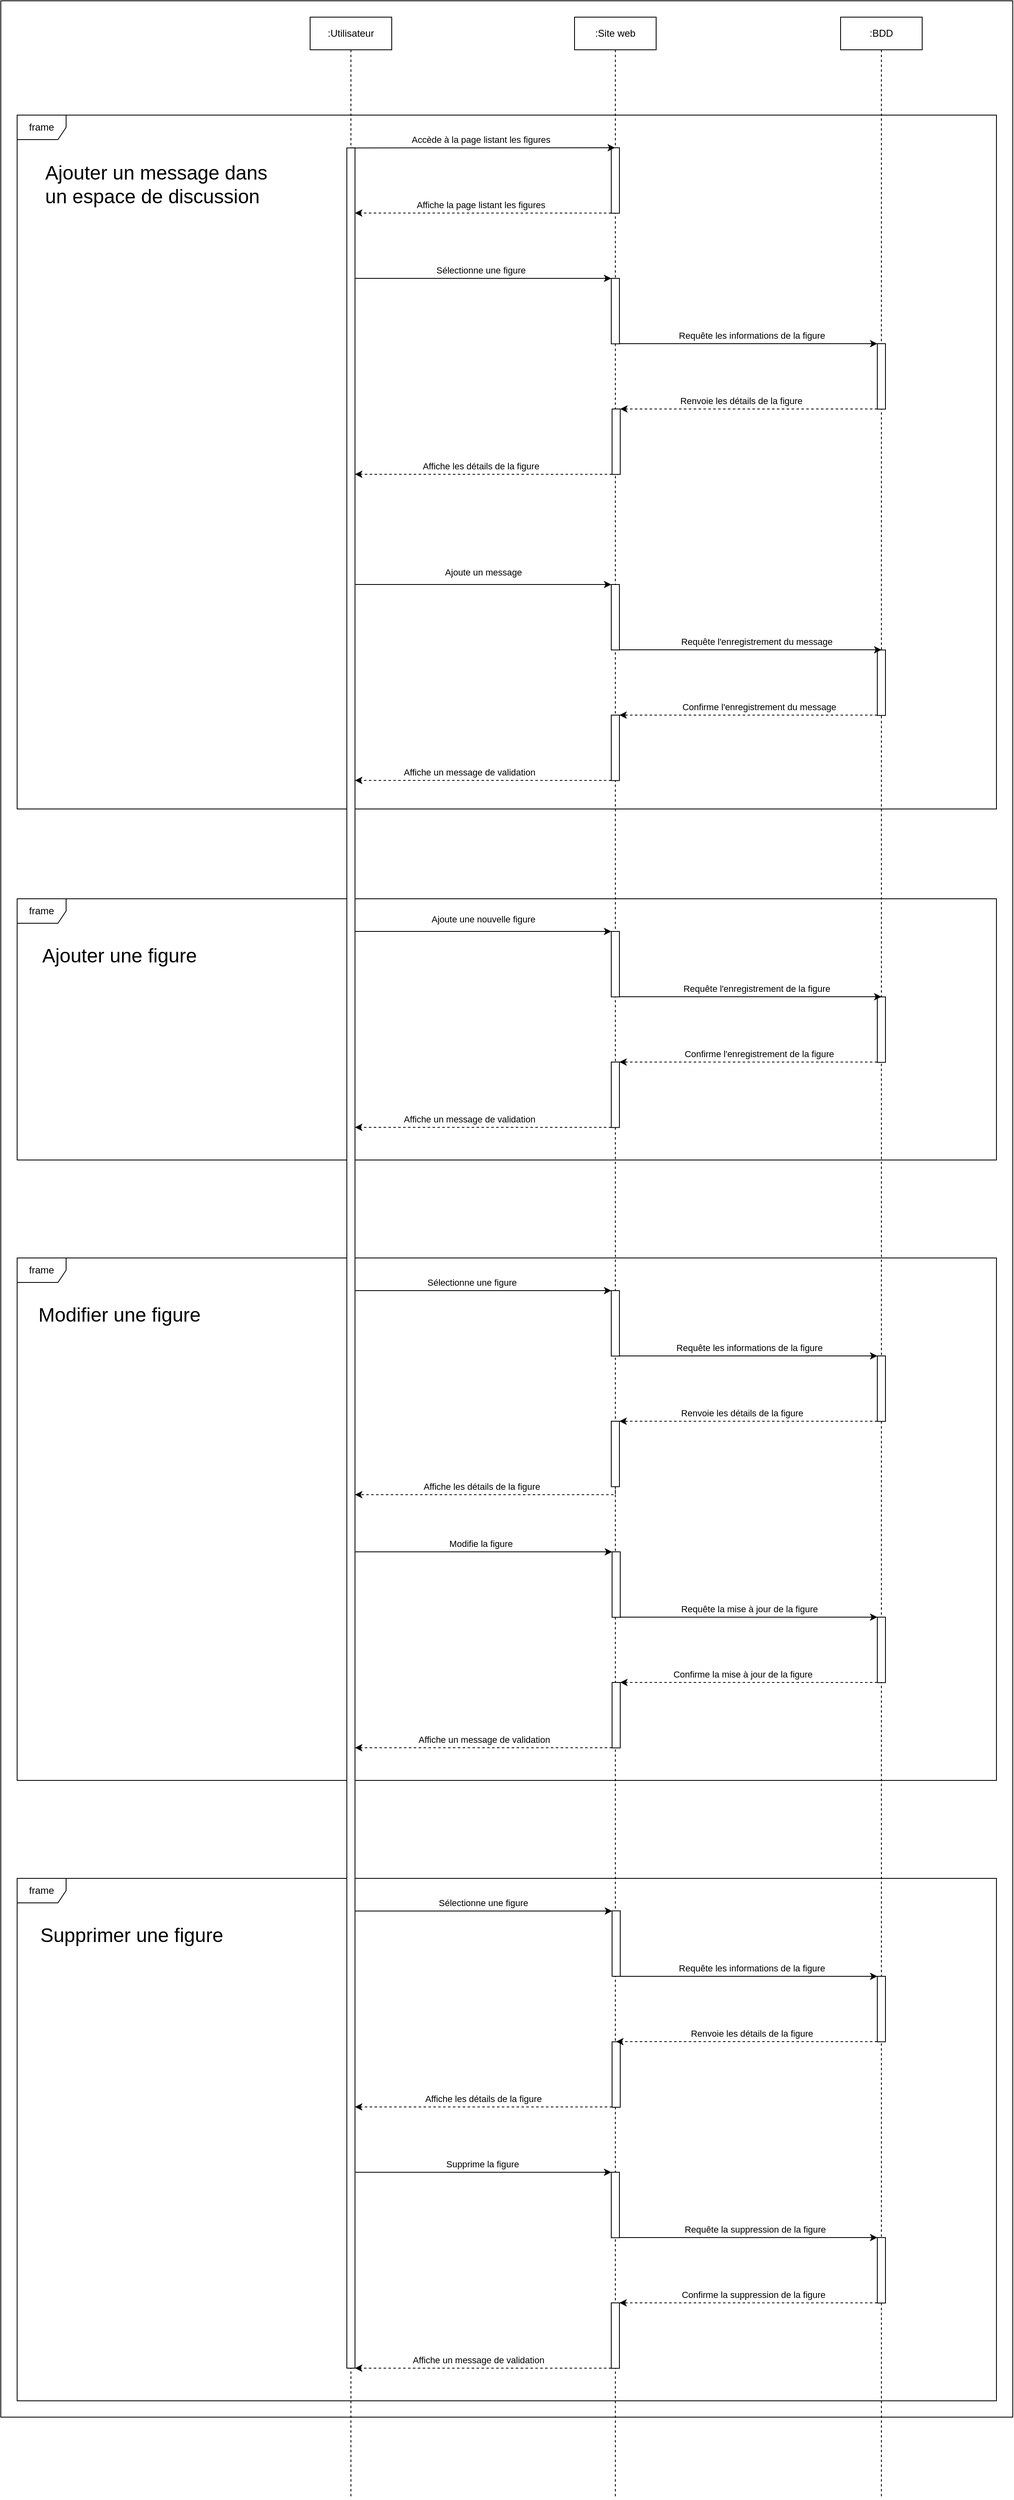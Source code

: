 <mxfile version="21.5.2" type="device">
  <diagram name="Page-1" id="AlQgFYiAesxGKjzgry_K">
    <mxGraphModel dx="1948" dy="598" grid="1" gridSize="10" guides="1" tooltips="1" connect="1" arrows="1" fold="1" page="1" pageScale="1" pageWidth="827" pageHeight="1169" math="0" shadow="0">
      <root>
        <mxCell id="0" />
        <mxCell id="1" parent="0" />
        <mxCell id="q1P370LqQ6XQnhw_d_2Z-51" value="" style="rounded=0;whiteSpace=wrap;html=1;movable=1;resizable=1;rotatable=1;deletable=1;editable=1;locked=0;connectable=1;labelBackgroundColor=none;" vertex="1" parent="1">
          <mxGeometry x="-340" y="180" width="1240" height="2960" as="geometry" />
        </mxCell>
        <mxCell id="VzBomBVX7HgXpCq8d6OW-28" value=":Site web" style="shape=umlLifeline;perimeter=lifelinePerimeter;whiteSpace=wrap;html=1;container=1;dropTarget=0;collapsible=0;recursiveResize=0;outlineConnect=0;portConstraint=eastwest;newEdgeStyle={&quot;edgeStyle&quot;:&quot;elbowEdgeStyle&quot;,&quot;elbow&quot;:&quot;vertical&quot;,&quot;curved&quot;:0,&quot;rounded&quot;:0};" parent="1" vertex="1">
          <mxGeometry x="363" y="200" width="100" height="3040" as="geometry" />
        </mxCell>
        <mxCell id="VzBomBVX7HgXpCq8d6OW-47" value="" style="html=1;points=[];perimeter=orthogonalPerimeter;outlineConnect=0;targetShapes=umlLifeline;portConstraint=eastwest;newEdgeStyle={&quot;edgeStyle&quot;:&quot;elbowEdgeStyle&quot;,&quot;elbow&quot;:&quot;vertical&quot;,&quot;curved&quot;:0,&quot;rounded&quot;:0};" parent="VzBomBVX7HgXpCq8d6OW-28" vertex="1">
          <mxGeometry x="45" y="160" width="10" height="80.2" as="geometry" />
        </mxCell>
        <mxCell id="K-DtrOPmyeC8XMphnXIH-2" value="" style="html=1;points=[];perimeter=orthogonalPerimeter;outlineConnect=0;targetShapes=umlLifeline;portConstraint=eastwest;newEdgeStyle={&quot;edgeStyle&quot;:&quot;elbowEdgeStyle&quot;,&quot;elbow&quot;:&quot;vertical&quot;,&quot;curved&quot;:0,&quot;rounded&quot;:0};" parent="VzBomBVX7HgXpCq8d6OW-28" vertex="1">
          <mxGeometry x="45" y="320" width="10" height="80.2" as="geometry" />
        </mxCell>
        <mxCell id="drv3APGmW7GYEXX_s7Kb-21" value="" style="html=1;points=[];perimeter=orthogonalPerimeter;outlineConnect=0;targetShapes=umlLifeline;portConstraint=eastwest;newEdgeStyle={&quot;edgeStyle&quot;:&quot;elbowEdgeStyle&quot;,&quot;elbow&quot;:&quot;vertical&quot;,&quot;curved&quot;:0,&quot;rounded&quot;:0};" parent="VzBomBVX7HgXpCq8d6OW-28" vertex="1">
          <mxGeometry x="45" y="695" width="10" height="80.2" as="geometry" />
        </mxCell>
        <mxCell id="drv3APGmW7GYEXX_s7Kb-27" value="" style="html=1;points=[];perimeter=orthogonalPerimeter;outlineConnect=0;targetShapes=umlLifeline;portConstraint=eastwest;newEdgeStyle={&quot;edgeStyle&quot;:&quot;elbowEdgeStyle&quot;,&quot;elbow&quot;:&quot;vertical&quot;,&quot;curved&quot;:0,&quot;rounded&quot;:0};" parent="VzBomBVX7HgXpCq8d6OW-28" vertex="1">
          <mxGeometry x="45" y="855" width="10" height="80.2" as="geometry" />
        </mxCell>
        <mxCell id="Kt3bTRJJ_USKNN57myqg-8" value="" style="html=1;points=[];perimeter=orthogonalPerimeter;outlineConnect=0;targetShapes=umlLifeline;portConstraint=eastwest;newEdgeStyle={&quot;edgeStyle&quot;:&quot;elbowEdgeStyle&quot;,&quot;elbow&quot;:&quot;vertical&quot;,&quot;curved&quot;:0,&quot;rounded&quot;:0};" parent="VzBomBVX7HgXpCq8d6OW-28" vertex="1">
          <mxGeometry x="46" y="480" width="10" height="80.2" as="geometry" />
        </mxCell>
        <mxCell id="drv3APGmW7GYEXX_s7Kb-1" value=":BDD" style="shape=umlLifeline;perimeter=lifelinePerimeter;whiteSpace=wrap;html=1;container=1;dropTarget=0;collapsible=0;recursiveResize=0;outlineConnect=0;portConstraint=eastwest;newEdgeStyle={&quot;edgeStyle&quot;:&quot;elbowEdgeStyle&quot;,&quot;elbow&quot;:&quot;vertical&quot;,&quot;curved&quot;:0,&quot;rounded&quot;:0};" parent="1" vertex="1">
          <mxGeometry x="689" y="200" width="100" height="3040" as="geometry" />
        </mxCell>
        <mxCell id="drv3APGmW7GYEXX_s7Kb-24" value="" style="html=1;points=[];perimeter=orthogonalPerimeter;outlineConnect=0;targetShapes=umlLifeline;portConstraint=eastwest;newEdgeStyle={&quot;edgeStyle&quot;:&quot;elbowEdgeStyle&quot;,&quot;elbow&quot;:&quot;vertical&quot;,&quot;curved&quot;:0,&quot;rounded&quot;:0};" parent="drv3APGmW7GYEXX_s7Kb-1" vertex="1">
          <mxGeometry x="45" y="775.2" width="10" height="80.2" as="geometry" />
        </mxCell>
        <mxCell id="Kt3bTRJJ_USKNN57myqg-5" value="" style="html=1;points=[];perimeter=orthogonalPerimeter;outlineConnect=0;targetShapes=umlLifeline;portConstraint=eastwest;newEdgeStyle={&quot;edgeStyle&quot;:&quot;elbowEdgeStyle&quot;,&quot;elbow&quot;:&quot;vertical&quot;,&quot;curved&quot;:0,&quot;rounded&quot;:0};" parent="drv3APGmW7GYEXX_s7Kb-1" vertex="1">
          <mxGeometry x="45" y="400" width="10" height="80.2" as="geometry" />
        </mxCell>
        <mxCell id="q1P370LqQ6XQnhw_d_2Z-1" value="" style="html=1;points=[];perimeter=orthogonalPerimeter;outlineConnect=0;targetShapes=umlLifeline;portConstraint=eastwest;newEdgeStyle={&quot;edgeStyle&quot;:&quot;elbowEdgeStyle&quot;,&quot;elbow&quot;:&quot;vertical&quot;,&quot;curved&quot;:0,&quot;rounded&quot;:0};" vertex="1" parent="drv3APGmW7GYEXX_s7Kb-1">
          <mxGeometry x="-281" y="1120" width="10" height="80.2" as="geometry" />
        </mxCell>
        <mxCell id="q1P370LqQ6XQnhw_d_2Z-2" value="" style="html=1;points=[];perimeter=orthogonalPerimeter;outlineConnect=0;targetShapes=umlLifeline;portConstraint=eastwest;newEdgeStyle={&quot;edgeStyle&quot;:&quot;elbowEdgeStyle&quot;,&quot;elbow&quot;:&quot;vertical&quot;,&quot;curved&quot;:0,&quot;rounded&quot;:0};" vertex="1" parent="drv3APGmW7GYEXX_s7Kb-1">
          <mxGeometry x="-281" y="1280" width="10" height="80.2" as="geometry" />
        </mxCell>
        <mxCell id="q1P370LqQ6XQnhw_d_2Z-7" value="" style="html=1;points=[];perimeter=orthogonalPerimeter;outlineConnect=0;targetShapes=umlLifeline;portConstraint=eastwest;newEdgeStyle={&quot;edgeStyle&quot;:&quot;elbowEdgeStyle&quot;,&quot;elbow&quot;:&quot;vertical&quot;,&quot;curved&quot;:0,&quot;rounded&quot;:0};" vertex="1" parent="drv3APGmW7GYEXX_s7Kb-1">
          <mxGeometry x="45" y="1200.2" width="10" height="80.2" as="geometry" />
        </mxCell>
        <mxCell id="q1P370LqQ6XQnhw_d_2Z-10" style="edgeStyle=elbowEdgeStyle;rounded=0;orthogonalLoop=1;jettySize=auto;html=1;elbow=vertical;curved=0;" edge="1" parent="drv3APGmW7GYEXX_s7Kb-1" target="q1P370LqQ6XQnhw_d_2Z-1">
          <mxGeometry relative="1" as="geometry">
            <mxPoint x="-595" y="1120" as="sourcePoint" />
            <Array as="points">
              <mxPoint x="-410" y="1120" />
            </Array>
          </mxGeometry>
        </mxCell>
        <mxCell id="q1P370LqQ6XQnhw_d_2Z-11" value="Ajoute une nouvelle figure" style="edgeLabel;html=1;align=center;verticalAlign=middle;resizable=0;points=[];" vertex="1" connectable="0" parent="q1P370LqQ6XQnhw_d_2Z-10">
          <mxGeometry x="-0.245" y="-1" relative="1" as="geometry">
            <mxPoint x="38" y="-16" as="offset" />
          </mxGeometry>
        </mxCell>
        <mxCell id="q1P370LqQ6XQnhw_d_2Z-12" style="edgeStyle=elbowEdgeStyle;rounded=0;orthogonalLoop=1;jettySize=auto;html=1;elbow=vertical;curved=0;" edge="1" parent="drv3APGmW7GYEXX_s7Kb-1" source="q1P370LqQ6XQnhw_d_2Z-1" target="q1P370LqQ6XQnhw_d_2Z-7">
          <mxGeometry relative="1" as="geometry">
            <Array as="points">
              <mxPoint x="-90" y="1200" />
            </Array>
          </mxGeometry>
        </mxCell>
        <mxCell id="q1P370LqQ6XQnhw_d_2Z-13" value="Requête l&#39;enregistrement de la figure" style="edgeLabel;html=1;align=center;verticalAlign=middle;resizable=0;points=[];" vertex="1" connectable="0" parent="q1P370LqQ6XQnhw_d_2Z-12">
          <mxGeometry x="-0.362" y="-1" relative="1" as="geometry">
            <mxPoint x="65" y="-11" as="offset" />
          </mxGeometry>
        </mxCell>
        <mxCell id="q1P370LqQ6XQnhw_d_2Z-14" style="edgeStyle=elbowEdgeStyle;rounded=0;orthogonalLoop=1;jettySize=auto;html=1;elbow=vertical;curved=0;dashed=1;" edge="1" parent="drv3APGmW7GYEXX_s7Kb-1" source="q1P370LqQ6XQnhw_d_2Z-7" target="q1P370LqQ6XQnhw_d_2Z-2">
          <mxGeometry relative="1" as="geometry" />
        </mxCell>
        <mxCell id="q1P370LqQ6XQnhw_d_2Z-15" value="Confirme l&#39;enregistrement de la figure" style="edgeLabel;html=1;align=center;verticalAlign=middle;resizable=0;points=[];" vertex="1" connectable="0" parent="q1P370LqQ6XQnhw_d_2Z-14">
          <mxGeometry x="0.466" y="1" relative="1" as="geometry">
            <mxPoint x="86" y="-11" as="offset" />
          </mxGeometry>
        </mxCell>
        <mxCell id="q1P370LqQ6XQnhw_d_2Z-16" style="edgeStyle=elbowEdgeStyle;rounded=0;orthogonalLoop=1;jettySize=auto;html=1;elbow=vertical;curved=0;dashed=1;" edge="1" parent="drv3APGmW7GYEXX_s7Kb-1" source="q1P370LqQ6XQnhw_d_2Z-2">
          <mxGeometry relative="1" as="geometry">
            <mxPoint x="-595" y="1360" as="targetPoint" />
            <Array as="points">
              <mxPoint x="-450" y="1360" />
            </Array>
          </mxGeometry>
        </mxCell>
        <mxCell id="q1P370LqQ6XQnhw_d_2Z-17" value="Affiche un message de validation" style="edgeLabel;html=1;align=center;verticalAlign=middle;resizable=0;points=[];" vertex="1" connectable="0" parent="q1P370LqQ6XQnhw_d_2Z-16">
          <mxGeometry x="-0.423" y="1" relative="1" as="geometry">
            <mxPoint x="-84" y="-11" as="offset" />
          </mxGeometry>
        </mxCell>
        <mxCell id="q1P370LqQ6XQnhw_d_2Z-3" value="" style="html=1;points=[];perimeter=orthogonalPerimeter;outlineConnect=0;targetShapes=umlLifeline;portConstraint=eastwest;newEdgeStyle={&quot;edgeStyle&quot;:&quot;elbowEdgeStyle&quot;,&quot;elbow&quot;:&quot;vertical&quot;,&quot;curved&quot;:0,&quot;rounded&quot;:0};" vertex="1" parent="drv3APGmW7GYEXX_s7Kb-1">
          <mxGeometry x="-281" y="1560" width="10" height="80.2" as="geometry" />
        </mxCell>
        <mxCell id="q1P370LqQ6XQnhw_d_2Z-4" value="" style="html=1;points=[];perimeter=orthogonalPerimeter;outlineConnect=0;targetShapes=umlLifeline;portConstraint=eastwest;newEdgeStyle={&quot;edgeStyle&quot;:&quot;elbowEdgeStyle&quot;,&quot;elbow&quot;:&quot;vertical&quot;,&quot;curved&quot;:0,&quot;rounded&quot;:0};" vertex="1" parent="drv3APGmW7GYEXX_s7Kb-1">
          <mxGeometry x="-281" y="1720" width="10" height="80.2" as="geometry" />
        </mxCell>
        <mxCell id="q1P370LqQ6XQnhw_d_2Z-8" value="" style="html=1;points=[];perimeter=orthogonalPerimeter;outlineConnect=0;targetShapes=umlLifeline;portConstraint=eastwest;newEdgeStyle={&quot;edgeStyle&quot;:&quot;elbowEdgeStyle&quot;,&quot;elbow&quot;:&quot;vertical&quot;,&quot;curved&quot;:0,&quot;rounded&quot;:0};" vertex="1" parent="drv3APGmW7GYEXX_s7Kb-1">
          <mxGeometry x="45" y="1640" width="10" height="80.2" as="geometry" />
        </mxCell>
        <mxCell id="q1P370LqQ6XQnhw_d_2Z-18" style="edgeStyle=elbowEdgeStyle;rounded=0;orthogonalLoop=1;jettySize=auto;html=1;elbow=vertical;curved=0;" edge="1" parent="drv3APGmW7GYEXX_s7Kb-1" target="q1P370LqQ6XQnhw_d_2Z-3">
          <mxGeometry relative="1" as="geometry">
            <mxPoint x="-595" y="1560" as="sourcePoint" />
            <Array as="points">
              <mxPoint x="-438" y="1560" />
            </Array>
          </mxGeometry>
        </mxCell>
        <mxCell id="q1P370LqQ6XQnhw_d_2Z-19" value="Sélectionne une figure" style="edgeLabel;html=1;align=center;verticalAlign=middle;resizable=0;points=[];" vertex="1" connectable="0" parent="q1P370LqQ6XQnhw_d_2Z-18">
          <mxGeometry x="-0.09" relative="1" as="geometry">
            <mxPoint y="-10" as="offset" />
          </mxGeometry>
        </mxCell>
        <mxCell id="q1P370LqQ6XQnhw_d_2Z-20" style="edgeStyle=elbowEdgeStyle;rounded=0;orthogonalLoop=1;jettySize=auto;html=1;elbow=vertical;curved=0;" edge="1" parent="drv3APGmW7GYEXX_s7Kb-1" source="q1P370LqQ6XQnhw_d_2Z-3" target="q1P370LqQ6XQnhw_d_2Z-8">
          <mxGeometry relative="1" as="geometry" />
        </mxCell>
        <mxCell id="q1P370LqQ6XQnhw_d_2Z-21" value="Requête les informations de la figure" style="edgeLabel;html=1;align=center;verticalAlign=middle;resizable=0;points=[];" vertex="1" connectable="0" parent="q1P370LqQ6XQnhw_d_2Z-20">
          <mxGeometry x="-0.346" y="-1" relative="1" as="geometry">
            <mxPoint x="55" y="-11" as="offset" />
          </mxGeometry>
        </mxCell>
        <mxCell id="q1P370LqQ6XQnhw_d_2Z-24" style="edgeStyle=elbowEdgeStyle;rounded=0;orthogonalLoop=1;jettySize=auto;html=1;elbow=vertical;curved=0;dashed=1;" edge="1" parent="drv3APGmW7GYEXX_s7Kb-1" source="q1P370LqQ6XQnhw_d_2Z-4">
          <mxGeometry relative="1" as="geometry">
            <mxPoint x="-595" y="1810" as="targetPoint" />
            <Array as="points">
              <mxPoint x="-439" y="1810" />
            </Array>
          </mxGeometry>
        </mxCell>
        <mxCell id="q1P370LqQ6XQnhw_d_2Z-25" value="Affiche les détails de la figure" style="edgeLabel;html=1;align=center;verticalAlign=middle;resizable=0;points=[];" vertex="1" connectable="0" parent="q1P370LqQ6XQnhw_d_2Z-24">
          <mxGeometry x="0.412" y="-3" relative="1" as="geometry">
            <mxPoint x="58" y="-7" as="offset" />
          </mxGeometry>
        </mxCell>
        <mxCell id="q1P370LqQ6XQnhw_d_2Z-26" style="edgeStyle=elbowEdgeStyle;rounded=0;orthogonalLoop=1;jettySize=auto;html=1;elbow=vertical;curved=0;dashed=1;" edge="1" parent="drv3APGmW7GYEXX_s7Kb-1" source="q1P370LqQ6XQnhw_d_2Z-8" target="q1P370LqQ6XQnhw_d_2Z-4">
          <mxGeometry relative="1" as="geometry" />
        </mxCell>
        <mxCell id="q1P370LqQ6XQnhw_d_2Z-27" value="Renvoie les détails de la figure" style="edgeLabel;html=1;align=center;verticalAlign=middle;resizable=0;points=[];" vertex="1" connectable="0" parent="q1P370LqQ6XQnhw_d_2Z-26">
          <mxGeometry x="0.356" y="2" relative="1" as="geometry">
            <mxPoint x="48" y="-12" as="offset" />
          </mxGeometry>
        </mxCell>
        <mxCell id="q1P370LqQ6XQnhw_d_2Z-5" value="" style="html=1;points=[];perimeter=orthogonalPerimeter;outlineConnect=0;targetShapes=umlLifeline;portConstraint=eastwest;newEdgeStyle={&quot;edgeStyle&quot;:&quot;elbowEdgeStyle&quot;,&quot;elbow&quot;:&quot;vertical&quot;,&quot;curved&quot;:0,&quot;rounded&quot;:0};" vertex="1" parent="drv3APGmW7GYEXX_s7Kb-1">
          <mxGeometry x="-280" y="1880" width="10" height="80.2" as="geometry" />
        </mxCell>
        <mxCell id="q1P370LqQ6XQnhw_d_2Z-6" value="" style="html=1;points=[];perimeter=orthogonalPerimeter;outlineConnect=0;targetShapes=umlLifeline;portConstraint=eastwest;newEdgeStyle={&quot;edgeStyle&quot;:&quot;elbowEdgeStyle&quot;,&quot;elbow&quot;:&quot;vertical&quot;,&quot;curved&quot;:0,&quot;rounded&quot;:0};" vertex="1" parent="drv3APGmW7GYEXX_s7Kb-1">
          <mxGeometry x="-280" y="2040" width="10" height="80.2" as="geometry" />
        </mxCell>
        <mxCell id="q1P370LqQ6XQnhw_d_2Z-9" value="" style="html=1;points=[];perimeter=orthogonalPerimeter;outlineConnect=0;targetShapes=umlLifeline;portConstraint=eastwest;newEdgeStyle={&quot;edgeStyle&quot;:&quot;elbowEdgeStyle&quot;,&quot;elbow&quot;:&quot;vertical&quot;,&quot;curved&quot;:0,&quot;rounded&quot;:0};" vertex="1" parent="drv3APGmW7GYEXX_s7Kb-1">
          <mxGeometry x="45" y="1960" width="10" height="80.2" as="geometry" />
        </mxCell>
        <mxCell id="q1P370LqQ6XQnhw_d_2Z-22" style="edgeStyle=elbowEdgeStyle;rounded=0;orthogonalLoop=1;jettySize=auto;html=1;elbow=vertical;curved=0;" edge="1" parent="drv3APGmW7GYEXX_s7Kb-1" target="q1P370LqQ6XQnhw_d_2Z-5">
          <mxGeometry relative="1" as="geometry">
            <mxPoint x="-595" y="1880" as="sourcePoint" />
            <Array as="points">
              <mxPoint x="-379" y="1880" />
            </Array>
          </mxGeometry>
        </mxCell>
        <mxCell id="q1P370LqQ6XQnhw_d_2Z-23" value="Modifie la figure" style="edgeLabel;html=1;align=center;verticalAlign=middle;resizable=0;points=[];" vertex="1" connectable="0" parent="q1P370LqQ6XQnhw_d_2Z-22">
          <mxGeometry x="-0.119" relative="1" as="geometry">
            <mxPoint x="15" y="-10" as="offset" />
          </mxGeometry>
        </mxCell>
        <mxCell id="q1P370LqQ6XQnhw_d_2Z-28" style="edgeStyle=elbowEdgeStyle;rounded=0;orthogonalLoop=1;jettySize=auto;html=1;elbow=vertical;curved=0;" edge="1" parent="drv3APGmW7GYEXX_s7Kb-1" source="q1P370LqQ6XQnhw_d_2Z-5" target="q1P370LqQ6XQnhw_d_2Z-9">
          <mxGeometry relative="1" as="geometry" />
        </mxCell>
        <mxCell id="q1P370LqQ6XQnhw_d_2Z-29" value="Requête la mise à jour de la figure" style="edgeLabel;html=1;align=center;verticalAlign=middle;resizable=0;points=[];" vertex="1" connectable="0" parent="q1P370LqQ6XQnhw_d_2Z-28">
          <mxGeometry x="-0.522" y="-3" relative="1" as="geometry">
            <mxPoint x="82" y="-13" as="offset" />
          </mxGeometry>
        </mxCell>
        <mxCell id="q1P370LqQ6XQnhw_d_2Z-30" style="edgeStyle=elbowEdgeStyle;rounded=0;orthogonalLoop=1;jettySize=auto;html=1;elbow=vertical;curved=0;dashed=1;" edge="1" parent="drv3APGmW7GYEXX_s7Kb-1" source="q1P370LqQ6XQnhw_d_2Z-9" target="q1P370LqQ6XQnhw_d_2Z-6">
          <mxGeometry relative="1" as="geometry" />
        </mxCell>
        <mxCell id="q1P370LqQ6XQnhw_d_2Z-31" value="Confirme la mise à jour de la figure" style="edgeLabel;html=1;align=center;verticalAlign=middle;resizable=0;points=[];" vertex="1" connectable="0" parent="q1P370LqQ6XQnhw_d_2Z-30">
          <mxGeometry x="0.278" y="-1" relative="1" as="geometry">
            <mxPoint x="36" y="-9" as="offset" />
          </mxGeometry>
        </mxCell>
        <mxCell id="q1P370LqQ6XQnhw_d_2Z-38" value="" style="html=1;points=[];perimeter=orthogonalPerimeter;outlineConnect=0;targetShapes=umlLifeline;portConstraint=eastwest;newEdgeStyle={&quot;edgeStyle&quot;:&quot;elbowEdgeStyle&quot;,&quot;elbow&quot;:&quot;vertical&quot;,&quot;curved&quot;:0,&quot;rounded&quot;:0};" vertex="1" parent="drv3APGmW7GYEXX_s7Kb-1">
          <mxGeometry x="-281" y="2640" width="10" height="80.2" as="geometry" />
        </mxCell>
        <mxCell id="q1P370LqQ6XQnhw_d_2Z-39" value="" style="html=1;points=[];perimeter=orthogonalPerimeter;outlineConnect=0;targetShapes=umlLifeline;portConstraint=eastwest;newEdgeStyle={&quot;edgeStyle&quot;:&quot;elbowEdgeStyle&quot;,&quot;elbow&quot;:&quot;vertical&quot;,&quot;curved&quot;:0,&quot;rounded&quot;:0};" vertex="1" parent="drv3APGmW7GYEXX_s7Kb-1">
          <mxGeometry x="-281" y="2800" width="10" height="80.2" as="geometry" />
        </mxCell>
        <mxCell id="q1P370LqQ6XQnhw_d_2Z-40" value="" style="html=1;points=[];perimeter=orthogonalPerimeter;outlineConnect=0;targetShapes=umlLifeline;portConstraint=eastwest;newEdgeStyle={&quot;edgeStyle&quot;:&quot;elbowEdgeStyle&quot;,&quot;elbow&quot;:&quot;vertical&quot;,&quot;curved&quot;:0,&quot;rounded&quot;:0};" vertex="1" parent="drv3APGmW7GYEXX_s7Kb-1">
          <mxGeometry x="45" y="2720" width="10" height="80.2" as="geometry" />
        </mxCell>
        <mxCell id="q1P370LqQ6XQnhw_d_2Z-41" style="edgeStyle=elbowEdgeStyle;rounded=0;orthogonalLoop=1;jettySize=auto;html=1;elbow=vertical;curved=0;" edge="1" parent="drv3APGmW7GYEXX_s7Kb-1" target="q1P370LqQ6XQnhw_d_2Z-38">
          <mxGeometry relative="1" as="geometry">
            <mxPoint x="-595" y="2640" as="sourcePoint" />
            <Array as="points">
              <mxPoint x="-438" y="2640" />
            </Array>
          </mxGeometry>
        </mxCell>
        <mxCell id="q1P370LqQ6XQnhw_d_2Z-42" value="Supprime la figure" style="edgeLabel;html=1;align=center;verticalAlign=middle;resizable=0;points=[];" vertex="1" connectable="0" parent="q1P370LqQ6XQnhw_d_2Z-41">
          <mxGeometry x="-0.09" relative="1" as="geometry">
            <mxPoint x="13" y="-10" as="offset" />
          </mxGeometry>
        </mxCell>
        <mxCell id="q1P370LqQ6XQnhw_d_2Z-43" style="edgeStyle=elbowEdgeStyle;rounded=0;orthogonalLoop=1;jettySize=auto;html=1;elbow=vertical;curved=0;" edge="1" parent="drv3APGmW7GYEXX_s7Kb-1" source="q1P370LqQ6XQnhw_d_2Z-38" target="q1P370LqQ6XQnhw_d_2Z-40">
          <mxGeometry relative="1" as="geometry" />
        </mxCell>
        <mxCell id="q1P370LqQ6XQnhw_d_2Z-44" value="Requête la suppression de la figure" style="edgeLabel;html=1;align=center;verticalAlign=middle;resizable=0;points=[];" vertex="1" connectable="0" parent="q1P370LqQ6XQnhw_d_2Z-43">
          <mxGeometry x="-0.346" y="-1" relative="1" as="geometry">
            <mxPoint x="62" y="-11" as="offset" />
          </mxGeometry>
        </mxCell>
        <mxCell id="q1P370LqQ6XQnhw_d_2Z-47" style="edgeStyle=elbowEdgeStyle;rounded=0;orthogonalLoop=1;jettySize=auto;html=1;elbow=vertical;curved=0;dashed=1;" edge="1" parent="drv3APGmW7GYEXX_s7Kb-1" source="q1P370LqQ6XQnhw_d_2Z-40" target="q1P370LqQ6XQnhw_d_2Z-39">
          <mxGeometry relative="1" as="geometry" />
        </mxCell>
        <mxCell id="q1P370LqQ6XQnhw_d_2Z-48" value="Confirme la suppression de la figure" style="edgeLabel;html=1;align=center;verticalAlign=middle;resizable=0;points=[];" vertex="1" connectable="0" parent="q1P370LqQ6XQnhw_d_2Z-47">
          <mxGeometry x="0.356" y="2" relative="1" as="geometry">
            <mxPoint x="62" y="-12" as="offset" />
          </mxGeometry>
        </mxCell>
        <mxCell id="drv3APGmW7GYEXX_s7Kb-19" style="edgeStyle=elbowEdgeStyle;rounded=0;orthogonalLoop=1;jettySize=auto;html=1;elbow=vertical;curved=0;" parent="1" source="VzBomBVX7HgXpCq8d6OW-50" edge="1">
          <mxGeometry relative="1" as="geometry">
            <Array as="points">
              <mxPoint x="257" y="360" />
            </Array>
            <mxPoint x="412.5" y="360" as="targetPoint" />
          </mxGeometry>
        </mxCell>
        <mxCell id="drv3APGmW7GYEXX_s7Kb-20" value="Accède à la page listant les figures" style="edgeLabel;html=1;align=center;verticalAlign=middle;resizable=0;points=[];" parent="drv3APGmW7GYEXX_s7Kb-19" vertex="1" connectable="0">
          <mxGeometry x="0.205" relative="1" as="geometry">
            <mxPoint x="-36" y="-10" as="offset" />
          </mxGeometry>
        </mxCell>
        <mxCell id="drv3APGmW7GYEXX_s7Kb-22" style="edgeStyle=elbowEdgeStyle;rounded=0;orthogonalLoop=1;jettySize=auto;html=1;elbow=vertical;curved=0;" parent="1" target="drv3APGmW7GYEXX_s7Kb-21" edge="1">
          <mxGeometry relative="1" as="geometry">
            <Array as="points">
              <mxPoint x="279" y="895" />
            </Array>
            <mxPoint x="94" y="895" as="sourcePoint" />
          </mxGeometry>
        </mxCell>
        <mxCell id="drv3APGmW7GYEXX_s7Kb-23" value="Ajoute un message" style="edgeLabel;html=1;align=center;verticalAlign=middle;resizable=0;points=[];" parent="drv3APGmW7GYEXX_s7Kb-22" vertex="1" connectable="0">
          <mxGeometry x="-0.245" y="-1" relative="1" as="geometry">
            <mxPoint x="38" y="-16" as="offset" />
          </mxGeometry>
        </mxCell>
        <mxCell id="drv3APGmW7GYEXX_s7Kb-25" style="edgeStyle=elbowEdgeStyle;rounded=0;orthogonalLoop=1;jettySize=auto;html=1;elbow=vertical;curved=0;" parent="1" source="drv3APGmW7GYEXX_s7Kb-21" target="drv3APGmW7GYEXX_s7Kb-24" edge="1">
          <mxGeometry relative="1" as="geometry">
            <Array as="points">
              <mxPoint x="599" y="975" />
            </Array>
          </mxGeometry>
        </mxCell>
        <mxCell id="drv3APGmW7GYEXX_s7Kb-26" value="Requête l&#39;enregistrement du message" style="edgeLabel;html=1;align=center;verticalAlign=middle;resizable=0;points=[];" parent="drv3APGmW7GYEXX_s7Kb-25" vertex="1" connectable="0">
          <mxGeometry x="-0.362" y="-1" relative="1" as="geometry">
            <mxPoint x="65" y="-11" as="offset" />
          </mxGeometry>
        </mxCell>
        <mxCell id="drv3APGmW7GYEXX_s7Kb-28" style="edgeStyle=elbowEdgeStyle;rounded=0;orthogonalLoop=1;jettySize=auto;html=1;elbow=vertical;curved=0;dashed=1;" parent="1" source="drv3APGmW7GYEXX_s7Kb-24" target="drv3APGmW7GYEXX_s7Kb-27" edge="1">
          <mxGeometry relative="1" as="geometry" />
        </mxCell>
        <mxCell id="drv3APGmW7GYEXX_s7Kb-29" value="Confirme l&#39;enregistrement du message" style="edgeLabel;html=1;align=center;verticalAlign=middle;resizable=0;points=[];" parent="drv3APGmW7GYEXX_s7Kb-28" vertex="1" connectable="0">
          <mxGeometry x="0.466" y="1" relative="1" as="geometry">
            <mxPoint x="86" y="-11" as="offset" />
          </mxGeometry>
        </mxCell>
        <mxCell id="drv3APGmW7GYEXX_s7Kb-30" style="edgeStyle=elbowEdgeStyle;rounded=0;orthogonalLoop=1;jettySize=auto;html=1;elbow=vertical;curved=0;dashed=1;" parent="1" source="drv3APGmW7GYEXX_s7Kb-27" edge="1">
          <mxGeometry relative="1" as="geometry">
            <Array as="points">
              <mxPoint x="239" y="1135" />
            </Array>
            <mxPoint x="94" y="1135" as="targetPoint" />
          </mxGeometry>
        </mxCell>
        <mxCell id="drv3APGmW7GYEXX_s7Kb-31" value="Affiche un message de validation" style="edgeLabel;html=1;align=center;verticalAlign=middle;resizable=0;points=[];" parent="drv3APGmW7GYEXX_s7Kb-30" vertex="1" connectable="0">
          <mxGeometry x="-0.423" y="1" relative="1" as="geometry">
            <mxPoint x="-84" y="-11" as="offset" />
          </mxGeometry>
        </mxCell>
        <mxCell id="Kt3bTRJJ_USKNN57myqg-1" style="edgeStyle=elbowEdgeStyle;rounded=0;orthogonalLoop=1;jettySize=auto;html=1;elbow=vertical;curved=0;dashed=1;" parent="1" source="VzBomBVX7HgXpCq8d6OW-47" target="VzBomBVX7HgXpCq8d6OW-50" edge="1">
          <mxGeometry relative="1" as="geometry">
            <Array as="points">
              <mxPoint x="160" y="440" />
            </Array>
          </mxGeometry>
        </mxCell>
        <mxCell id="Kt3bTRJJ_USKNN57myqg-2" value="Affiche la page listant les figures" style="edgeLabel;html=1;align=center;verticalAlign=middle;resizable=0;points=[];" parent="Kt3bTRJJ_USKNN57myqg-1" vertex="1" connectable="0">
          <mxGeometry x="0.146" y="1" relative="1" as="geometry">
            <mxPoint x="20" y="-11" as="offset" />
          </mxGeometry>
        </mxCell>
        <mxCell id="Kt3bTRJJ_USKNN57myqg-3" style="edgeStyle=elbowEdgeStyle;rounded=0;orthogonalLoop=1;jettySize=auto;html=1;elbow=vertical;curved=0;" parent="1" source="VzBomBVX7HgXpCq8d6OW-50" target="K-DtrOPmyeC8XMphnXIH-2" edge="1">
          <mxGeometry relative="1" as="geometry">
            <Array as="points">
              <mxPoint x="360" y="520" />
            </Array>
          </mxGeometry>
        </mxCell>
        <mxCell id="Kt3bTRJJ_USKNN57myqg-4" value="Sélectionne une figure" style="edgeLabel;html=1;align=center;verticalAlign=middle;resizable=0;points=[];" parent="Kt3bTRJJ_USKNN57myqg-3" vertex="1" connectable="0">
          <mxGeometry x="-0.186" y="1" relative="1" as="geometry">
            <mxPoint x="26" y="-9" as="offset" />
          </mxGeometry>
        </mxCell>
        <mxCell id="Kt3bTRJJ_USKNN57myqg-6" style="edgeStyle=elbowEdgeStyle;rounded=0;orthogonalLoop=1;jettySize=auto;html=1;elbow=vertical;curved=0;" parent="1" source="K-DtrOPmyeC8XMphnXIH-2" target="Kt3bTRJJ_USKNN57myqg-5" edge="1">
          <mxGeometry relative="1" as="geometry" />
        </mxCell>
        <mxCell id="Kt3bTRJJ_USKNN57myqg-7" value="Requête les informations de la figure" style="edgeLabel;html=1;align=center;verticalAlign=middle;resizable=0;points=[];" parent="Kt3bTRJJ_USKNN57myqg-6" vertex="1" connectable="0">
          <mxGeometry x="0.174" y="1" relative="1" as="geometry">
            <mxPoint x="-24" y="-9" as="offset" />
          </mxGeometry>
        </mxCell>
        <mxCell id="Kt3bTRJJ_USKNN57myqg-9" style="edgeStyle=elbowEdgeStyle;rounded=0;orthogonalLoop=1;jettySize=auto;html=1;elbow=vertical;curved=0;dashed=1;" parent="1" source="Kt3bTRJJ_USKNN57myqg-5" target="Kt3bTRJJ_USKNN57myqg-8" edge="1">
          <mxGeometry relative="1" as="geometry" />
        </mxCell>
        <mxCell id="Kt3bTRJJ_USKNN57myqg-10" value="Renvoie les détails de la figure" style="edgeLabel;html=1;align=center;verticalAlign=middle;resizable=0;points=[];" parent="Kt3bTRJJ_USKNN57myqg-9" vertex="1" connectable="0">
          <mxGeometry x="-0.306" y="1" relative="1" as="geometry">
            <mxPoint x="-58" y="-11" as="offset" />
          </mxGeometry>
        </mxCell>
        <mxCell id="Kt3bTRJJ_USKNN57myqg-11" style="edgeStyle=elbowEdgeStyle;rounded=0;orthogonalLoop=1;jettySize=auto;html=1;elbow=vertical;curved=0;dashed=1;" parent="1" source="Kt3bTRJJ_USKNN57myqg-8" target="VzBomBVX7HgXpCq8d6OW-50" edge="1">
          <mxGeometry relative="1" as="geometry">
            <Array as="points">
              <mxPoint x="300" y="760" />
            </Array>
          </mxGeometry>
        </mxCell>
        <mxCell id="Kt3bTRJJ_USKNN57myqg-12" value="Affiche les détails de la figure" style="edgeLabel;html=1;align=center;verticalAlign=middle;resizable=0;points=[];" parent="Kt3bTRJJ_USKNN57myqg-11" vertex="1" connectable="0">
          <mxGeometry x="-0.479" relative="1" as="geometry">
            <mxPoint x="-79" y="-10" as="offset" />
          </mxGeometry>
        </mxCell>
        <mxCell id="Kt3bTRJJ_USKNN57myqg-13" value="frame" style="shape=umlFrame;whiteSpace=wrap;html=1;pointerEvents=0;" parent="1" vertex="1">
          <mxGeometry x="-320" y="320" width="1200" height="850" as="geometry" />
        </mxCell>
        <mxCell id="Kt3bTRJJ_USKNN57myqg-14" value="&lt;div&gt;&lt;font style=&quot;font-size: 24px;&quot;&gt;Ajouter un message dans&lt;/font&gt;&lt;/div&gt;&lt;div align=&quot;left&quot;&gt;&lt;font style=&quot;font-size: 24px;&quot;&gt;un espace de discussion&lt;br&gt;&lt;/font&gt;&lt;/div&gt;" style="text;html=1;align=center;verticalAlign=middle;resizable=0;points=[];autosize=1;strokeColor=none;fillColor=none;" parent="1" vertex="1">
          <mxGeometry x="-300" y="370" width="300" height="70" as="geometry" />
        </mxCell>
        <mxCell id="q1P370LqQ6XQnhw_d_2Z-34" value="frame" style="shape=umlFrame;whiteSpace=wrap;html=1;pointerEvents=0;" vertex="1" parent="1">
          <mxGeometry x="-320" y="1720" width="1200" height="640" as="geometry" />
        </mxCell>
        <mxCell id="q1P370LqQ6XQnhw_d_2Z-35" value="Modifier une figure" style="text;html=1;align=center;verticalAlign=middle;resizable=0;points=[];autosize=1;strokeColor=none;fillColor=none;fontSize=24;" vertex="1" parent="1">
          <mxGeometry x="-305" y="1770" width="220" height="40" as="geometry" />
        </mxCell>
        <mxCell id="q1P370LqQ6XQnhw_d_2Z-36" value="frame" style="shape=umlFrame;whiteSpace=wrap;html=1;pointerEvents=0;" vertex="1" parent="1">
          <mxGeometry x="-320" y="1280" width="1200" height="320" as="geometry" />
        </mxCell>
        <mxCell id="q1P370LqQ6XQnhw_d_2Z-37" value="Ajouter une figure" style="text;html=1;align=center;verticalAlign=middle;resizable=0;points=[];autosize=1;strokeColor=none;fillColor=none;fontSize=24;" vertex="1" parent="1">
          <mxGeometry x="-300" y="1330" width="210" height="40" as="geometry" />
        </mxCell>
        <mxCell id="q1P370LqQ6XQnhw_d_2Z-49" value="frame" style="shape=umlFrame;whiteSpace=wrap;html=1;pointerEvents=0;" vertex="1" parent="1">
          <mxGeometry x="-320" y="2480" width="1200" height="640" as="geometry" />
        </mxCell>
        <mxCell id="q1P370LqQ6XQnhw_d_2Z-50" value="Supprimer une figure" style="text;html=1;align=center;verticalAlign=middle;resizable=0;points=[];autosize=1;strokeColor=none;fillColor=none;fontSize=24;" vertex="1" parent="1">
          <mxGeometry x="-305" y="2530" width="250" height="40" as="geometry" />
        </mxCell>
        <mxCell id="q1P370LqQ6XQnhw_d_2Z-63" style="edgeStyle=elbowEdgeStyle;rounded=0;orthogonalLoop=1;jettySize=auto;html=1;elbow=vertical;curved=0;" edge="1" parent="1" source="q1P370LqQ6XQnhw_d_2Z-52" target="q1P370LqQ6XQnhw_d_2Z-54">
          <mxGeometry relative="1" as="geometry">
            <Array as="points">
              <mxPoint x="520" y="2600" />
            </Array>
          </mxGeometry>
        </mxCell>
        <mxCell id="q1P370LqQ6XQnhw_d_2Z-64" value="Requête les informations de la figure" style="edgeLabel;html=1;align=center;verticalAlign=middle;resizable=0;points=[];" vertex="1" connectable="0" parent="q1P370LqQ6XQnhw_d_2Z-63">
          <mxGeometry x="-0.158" y="1" relative="1" as="geometry">
            <mxPoint x="28" y="-9" as="offset" />
          </mxGeometry>
        </mxCell>
        <mxCell id="q1P370LqQ6XQnhw_d_2Z-69" style="edgeStyle=elbowEdgeStyle;rounded=0;orthogonalLoop=1;jettySize=auto;html=1;elbow=vertical;curved=0;startArrow=classic;startFill=1;endArrow=none;endFill=0;" edge="1" parent="1" source="q1P370LqQ6XQnhw_d_2Z-52" target="VzBomBVX7HgXpCq8d6OW-27">
          <mxGeometry relative="1" as="geometry">
            <Array as="points">
              <mxPoint x="274" y="2520" />
            </Array>
          </mxGeometry>
        </mxCell>
        <mxCell id="q1P370LqQ6XQnhw_d_2Z-70" value="Sélectionne une figure" style="edgeLabel;html=1;align=center;verticalAlign=middle;resizable=0;points=[];" vertex="1" connectable="0" parent="q1P370LqQ6XQnhw_d_2Z-69">
          <mxGeometry x="-0.327" y="-3" relative="1" as="geometry">
            <mxPoint x="-51" y="-7" as="offset" />
          </mxGeometry>
        </mxCell>
        <mxCell id="q1P370LqQ6XQnhw_d_2Z-52" value="" style="html=1;points=[];perimeter=orthogonalPerimeter;outlineConnect=0;targetShapes=umlLifeline;portConstraint=eastwest;newEdgeStyle={&quot;edgeStyle&quot;:&quot;elbowEdgeStyle&quot;,&quot;elbow&quot;:&quot;vertical&quot;,&quot;curved&quot;:0,&quot;rounded&quot;:0};" vertex="1" parent="1">
          <mxGeometry x="409" y="2519.8" width="10" height="80.2" as="geometry" />
        </mxCell>
        <mxCell id="q1P370LqQ6XQnhw_d_2Z-67" style="edgeStyle=elbowEdgeStyle;rounded=0;orthogonalLoop=1;jettySize=auto;html=1;elbow=vertical;curved=0;dashed=1;" edge="1" parent="1" source="q1P370LqQ6XQnhw_d_2Z-53" target="VzBomBVX7HgXpCq8d6OW-50">
          <mxGeometry relative="1" as="geometry">
            <Array as="points">
              <mxPoint x="280" y="2760" />
            </Array>
          </mxGeometry>
        </mxCell>
        <mxCell id="q1P370LqQ6XQnhw_d_2Z-68" value="Affiche les détails de la figure" style="edgeLabel;html=1;align=center;verticalAlign=middle;resizable=0;points=[];" vertex="1" connectable="0" parent="q1P370LqQ6XQnhw_d_2Z-67">
          <mxGeometry x="0.006" relative="1" as="geometry">
            <mxPoint y="-10" as="offset" />
          </mxGeometry>
        </mxCell>
        <mxCell id="q1P370LqQ6XQnhw_d_2Z-53" value="" style="html=1;points=[];perimeter=orthogonalPerimeter;outlineConnect=0;targetShapes=umlLifeline;portConstraint=eastwest;newEdgeStyle={&quot;edgeStyle&quot;:&quot;elbowEdgeStyle&quot;,&quot;elbow&quot;:&quot;vertical&quot;,&quot;curved&quot;:0,&quot;rounded&quot;:0};" vertex="1" parent="1">
          <mxGeometry x="409" y="2680.2" width="10" height="80.2" as="geometry" />
        </mxCell>
        <mxCell id="q1P370LqQ6XQnhw_d_2Z-65" style="edgeStyle=elbowEdgeStyle;rounded=0;orthogonalLoop=1;jettySize=auto;html=1;elbow=vertical;curved=0;dashed=1;" edge="1" parent="1" source="q1P370LqQ6XQnhw_d_2Z-54" target="q1P370LqQ6XQnhw_d_2Z-53">
          <mxGeometry relative="1" as="geometry">
            <Array as="points">
              <mxPoint x="580" y="2680" />
            </Array>
          </mxGeometry>
        </mxCell>
        <mxCell id="q1P370LqQ6XQnhw_d_2Z-66" value="Renvoie les détails de la figure" style="edgeLabel;html=1;align=center;verticalAlign=middle;resizable=0;points=[];" vertex="1" connectable="0" parent="q1P370LqQ6XQnhw_d_2Z-65">
          <mxGeometry x="-0.273" y="2" relative="1" as="geometry">
            <mxPoint x="-38" y="-12" as="offset" />
          </mxGeometry>
        </mxCell>
        <mxCell id="q1P370LqQ6XQnhw_d_2Z-54" value="" style="html=1;points=[];perimeter=orthogonalPerimeter;outlineConnect=0;targetShapes=umlLifeline;portConstraint=eastwest;newEdgeStyle={&quot;edgeStyle&quot;:&quot;elbowEdgeStyle&quot;,&quot;elbow&quot;:&quot;vertical&quot;,&quot;curved&quot;:0,&quot;rounded&quot;:0};" vertex="1" parent="1">
          <mxGeometry x="734" y="2600" width="10" height="80.2" as="geometry" />
        </mxCell>
        <mxCell id="VzBomBVX7HgXpCq8d6OW-27" value=":Utilisateur" style="shape=umlLifeline;perimeter=lifelinePerimeter;whiteSpace=wrap;html=1;container=1;dropTarget=0;collapsible=0;recursiveResize=0;outlineConnect=0;portConstraint=eastwest;newEdgeStyle={&quot;edgeStyle&quot;:&quot;elbowEdgeStyle&quot;,&quot;elbow&quot;:&quot;vertical&quot;,&quot;curved&quot;:0,&quot;rounded&quot;:0};" parent="1" vertex="1">
          <mxGeometry x="39" y="200" width="100" height="3040" as="geometry" />
        </mxCell>
        <mxCell id="VzBomBVX7HgXpCq8d6OW-50" value="" style="html=1;points=[];perimeter=orthogonalPerimeter;outlineConnect=0;targetShapes=umlLifeline;portConstraint=eastwest;newEdgeStyle={&quot;edgeStyle&quot;:&quot;elbowEdgeStyle&quot;,&quot;elbow&quot;:&quot;vertical&quot;,&quot;curved&quot;:0,&quot;rounded&quot;:0};" parent="VzBomBVX7HgXpCq8d6OW-27" vertex="1">
          <mxGeometry x="45" y="160.2" width="10" height="2719.8" as="geometry" />
        </mxCell>
        <mxCell id="q1P370LqQ6XQnhw_d_2Z-45" style="edgeStyle=elbowEdgeStyle;rounded=0;orthogonalLoop=1;jettySize=auto;html=1;elbow=vertical;curved=0;dashed=1;" edge="1" parent="1" source="q1P370LqQ6XQnhw_d_2Z-39" target="VzBomBVX7HgXpCq8d6OW-50">
          <mxGeometry relative="1" as="geometry">
            <mxPoint x="94" y="3090" as="targetPoint" />
            <Array as="points">
              <mxPoint x="340" y="3080" />
              <mxPoint x="250" y="3090" />
            </Array>
          </mxGeometry>
        </mxCell>
        <mxCell id="q1P370LqQ6XQnhw_d_2Z-46" value="Affiche un message de validation" style="edgeLabel;html=1;align=center;verticalAlign=middle;resizable=0;points=[];" vertex="1" connectable="0" parent="q1P370LqQ6XQnhw_d_2Z-45">
          <mxGeometry x="0.412" y="-3" relative="1" as="geometry">
            <mxPoint x="58" y="-7" as="offset" />
          </mxGeometry>
        </mxCell>
        <mxCell id="q1P370LqQ6XQnhw_d_2Z-32" style="edgeStyle=elbowEdgeStyle;rounded=0;orthogonalLoop=1;jettySize=auto;html=1;elbow=vertical;curved=0;dashed=1;" edge="1" parent="1" source="q1P370LqQ6XQnhw_d_2Z-6" target="VzBomBVX7HgXpCq8d6OW-50">
          <mxGeometry relative="1" as="geometry">
            <mxPoint x="88.5" y="2320" as="targetPoint" />
            <Array as="points">
              <mxPoint x="200" y="2320" />
            </Array>
          </mxGeometry>
        </mxCell>
        <mxCell id="q1P370LqQ6XQnhw_d_2Z-33" value="Affiche un message de validation" style="edgeLabel;html=1;align=center;verticalAlign=middle;resizable=0;points=[];" vertex="1" connectable="0" parent="q1P370LqQ6XQnhw_d_2Z-32">
          <mxGeometry x="0.346" y="3" relative="1" as="geometry">
            <mxPoint x="55" y="-13" as="offset" />
          </mxGeometry>
        </mxCell>
      </root>
    </mxGraphModel>
  </diagram>
</mxfile>
